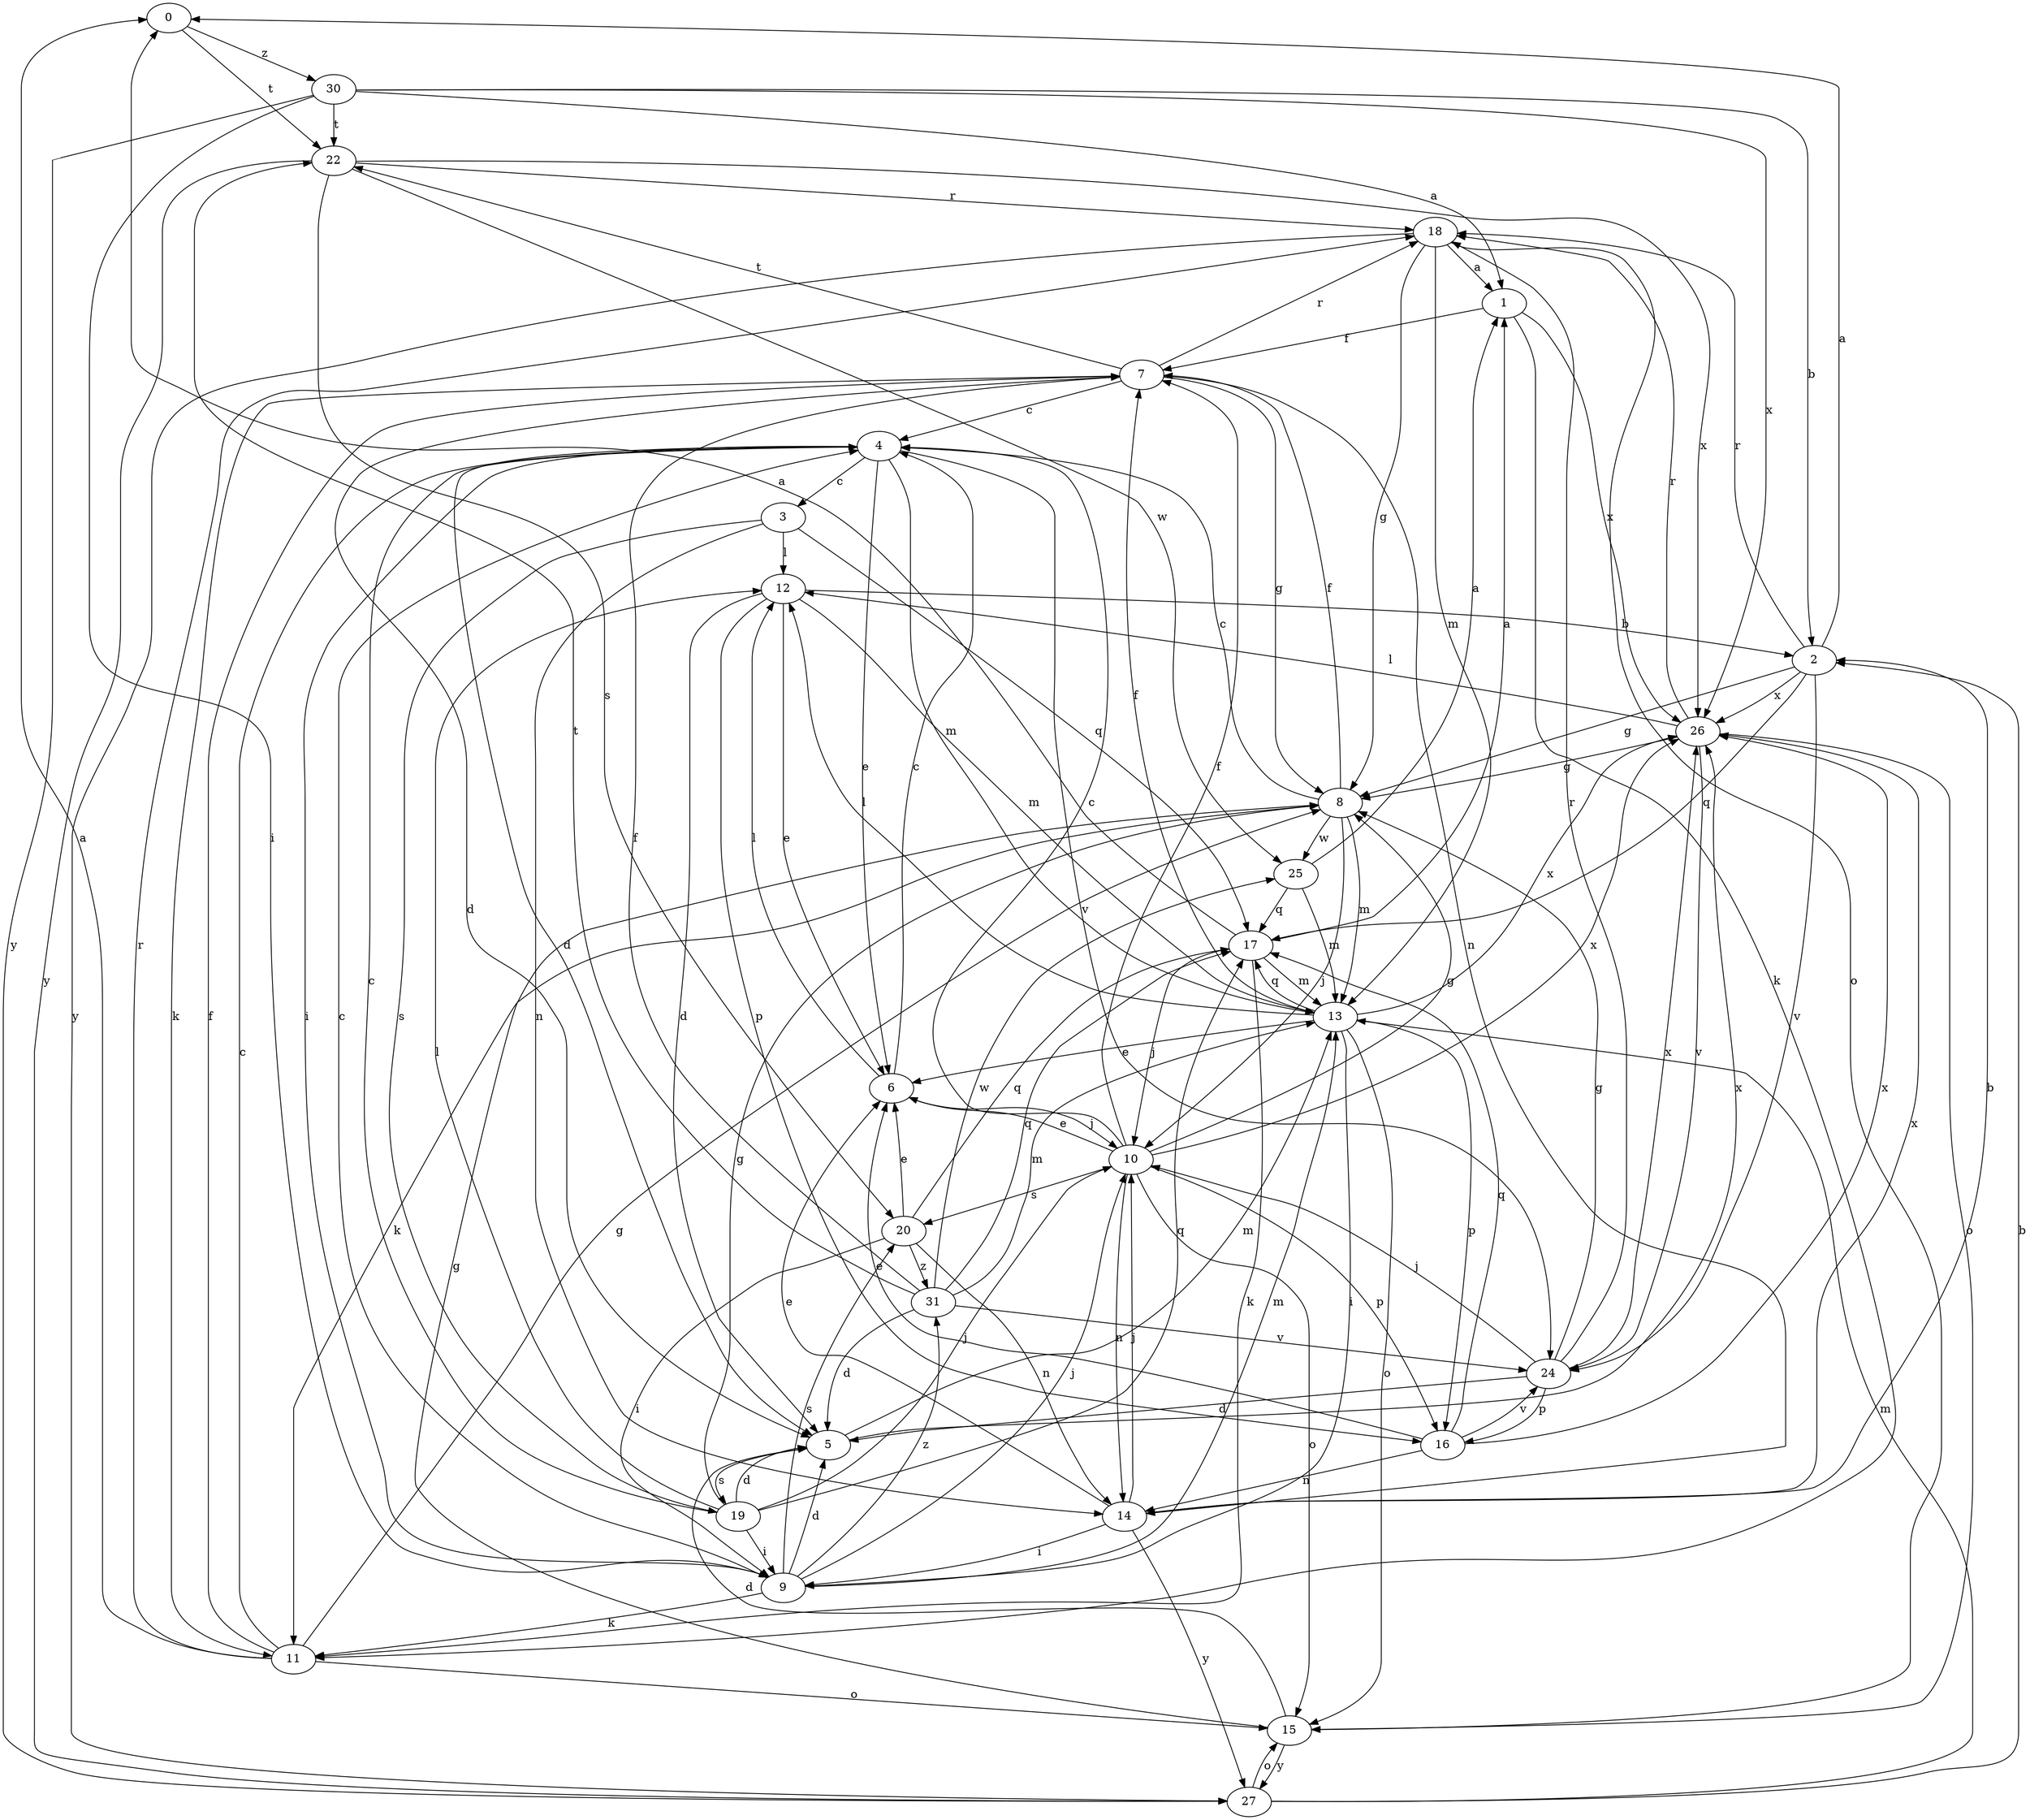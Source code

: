 strict digraph  {
0;
1;
2;
3;
4;
5;
6;
7;
8;
9;
10;
11;
12;
13;
14;
15;
16;
17;
18;
19;
20;
22;
24;
25;
26;
27;
30;
31;
0 -> 22  [label=t];
0 -> 30  [label=z];
1 -> 7  [label=f];
1 -> 11  [label=k];
1 -> 26  [label=x];
2 -> 0  [label=a];
2 -> 8  [label=g];
2 -> 17  [label=q];
2 -> 18  [label=r];
2 -> 24  [label=v];
2 -> 26  [label=x];
3 -> 12  [label=l];
3 -> 14  [label=n];
3 -> 17  [label=q];
3 -> 19  [label=s];
4 -> 3  [label=c];
4 -> 5  [label=d];
4 -> 6  [label=e];
4 -> 9  [label=i];
4 -> 13  [label=m];
4 -> 24  [label=v];
5 -> 13  [label=m];
5 -> 19  [label=s];
5 -> 26  [label=x];
6 -> 4  [label=c];
6 -> 10  [label=j];
6 -> 12  [label=l];
7 -> 4  [label=c];
7 -> 5  [label=d];
7 -> 8  [label=g];
7 -> 11  [label=k];
7 -> 14  [label=n];
7 -> 18  [label=r];
7 -> 22  [label=t];
8 -> 4  [label=c];
8 -> 7  [label=f];
8 -> 10  [label=j];
8 -> 11  [label=k];
8 -> 13  [label=m];
8 -> 25  [label=w];
9 -> 4  [label=c];
9 -> 5  [label=d];
9 -> 10  [label=j];
9 -> 11  [label=k];
9 -> 13  [label=m];
9 -> 20  [label=s];
9 -> 31  [label=z];
10 -> 4  [label=c];
10 -> 6  [label=e];
10 -> 7  [label=f];
10 -> 8  [label=g];
10 -> 14  [label=n];
10 -> 15  [label=o];
10 -> 16  [label=p];
10 -> 20  [label=s];
10 -> 26  [label=x];
11 -> 0  [label=a];
11 -> 4  [label=c];
11 -> 7  [label=f];
11 -> 8  [label=g];
11 -> 15  [label=o];
11 -> 18  [label=r];
12 -> 2  [label=b];
12 -> 5  [label=d];
12 -> 6  [label=e];
12 -> 13  [label=m];
12 -> 16  [label=p];
13 -> 6  [label=e];
13 -> 7  [label=f];
13 -> 9  [label=i];
13 -> 12  [label=l];
13 -> 15  [label=o];
13 -> 16  [label=p];
13 -> 17  [label=q];
13 -> 26  [label=x];
14 -> 2  [label=b];
14 -> 6  [label=e];
14 -> 9  [label=i];
14 -> 10  [label=j];
14 -> 26  [label=x];
14 -> 27  [label=y];
15 -> 5  [label=d];
15 -> 8  [label=g];
15 -> 27  [label=y];
16 -> 6  [label=e];
16 -> 14  [label=n];
16 -> 17  [label=q];
16 -> 24  [label=v];
16 -> 26  [label=x];
17 -> 0  [label=a];
17 -> 1  [label=a];
17 -> 10  [label=j];
17 -> 11  [label=k];
17 -> 13  [label=m];
18 -> 1  [label=a];
18 -> 8  [label=g];
18 -> 13  [label=m];
18 -> 15  [label=o];
18 -> 27  [label=y];
19 -> 4  [label=c];
19 -> 5  [label=d];
19 -> 8  [label=g];
19 -> 9  [label=i];
19 -> 10  [label=j];
19 -> 12  [label=l];
19 -> 17  [label=q];
20 -> 6  [label=e];
20 -> 9  [label=i];
20 -> 14  [label=n];
20 -> 17  [label=q];
20 -> 31  [label=z];
22 -> 18  [label=r];
22 -> 20  [label=s];
22 -> 25  [label=w];
22 -> 26  [label=x];
22 -> 27  [label=y];
24 -> 5  [label=d];
24 -> 8  [label=g];
24 -> 10  [label=j];
24 -> 16  [label=p];
24 -> 18  [label=r];
24 -> 26  [label=x];
25 -> 1  [label=a];
25 -> 13  [label=m];
25 -> 17  [label=q];
26 -> 8  [label=g];
26 -> 12  [label=l];
26 -> 15  [label=o];
26 -> 18  [label=r];
26 -> 24  [label=v];
27 -> 2  [label=b];
27 -> 13  [label=m];
27 -> 15  [label=o];
30 -> 1  [label=a];
30 -> 2  [label=b];
30 -> 9  [label=i];
30 -> 22  [label=t];
30 -> 26  [label=x];
30 -> 27  [label=y];
31 -> 5  [label=d];
31 -> 7  [label=f];
31 -> 13  [label=m];
31 -> 17  [label=q];
31 -> 22  [label=t];
31 -> 24  [label=v];
31 -> 25  [label=w];
}
